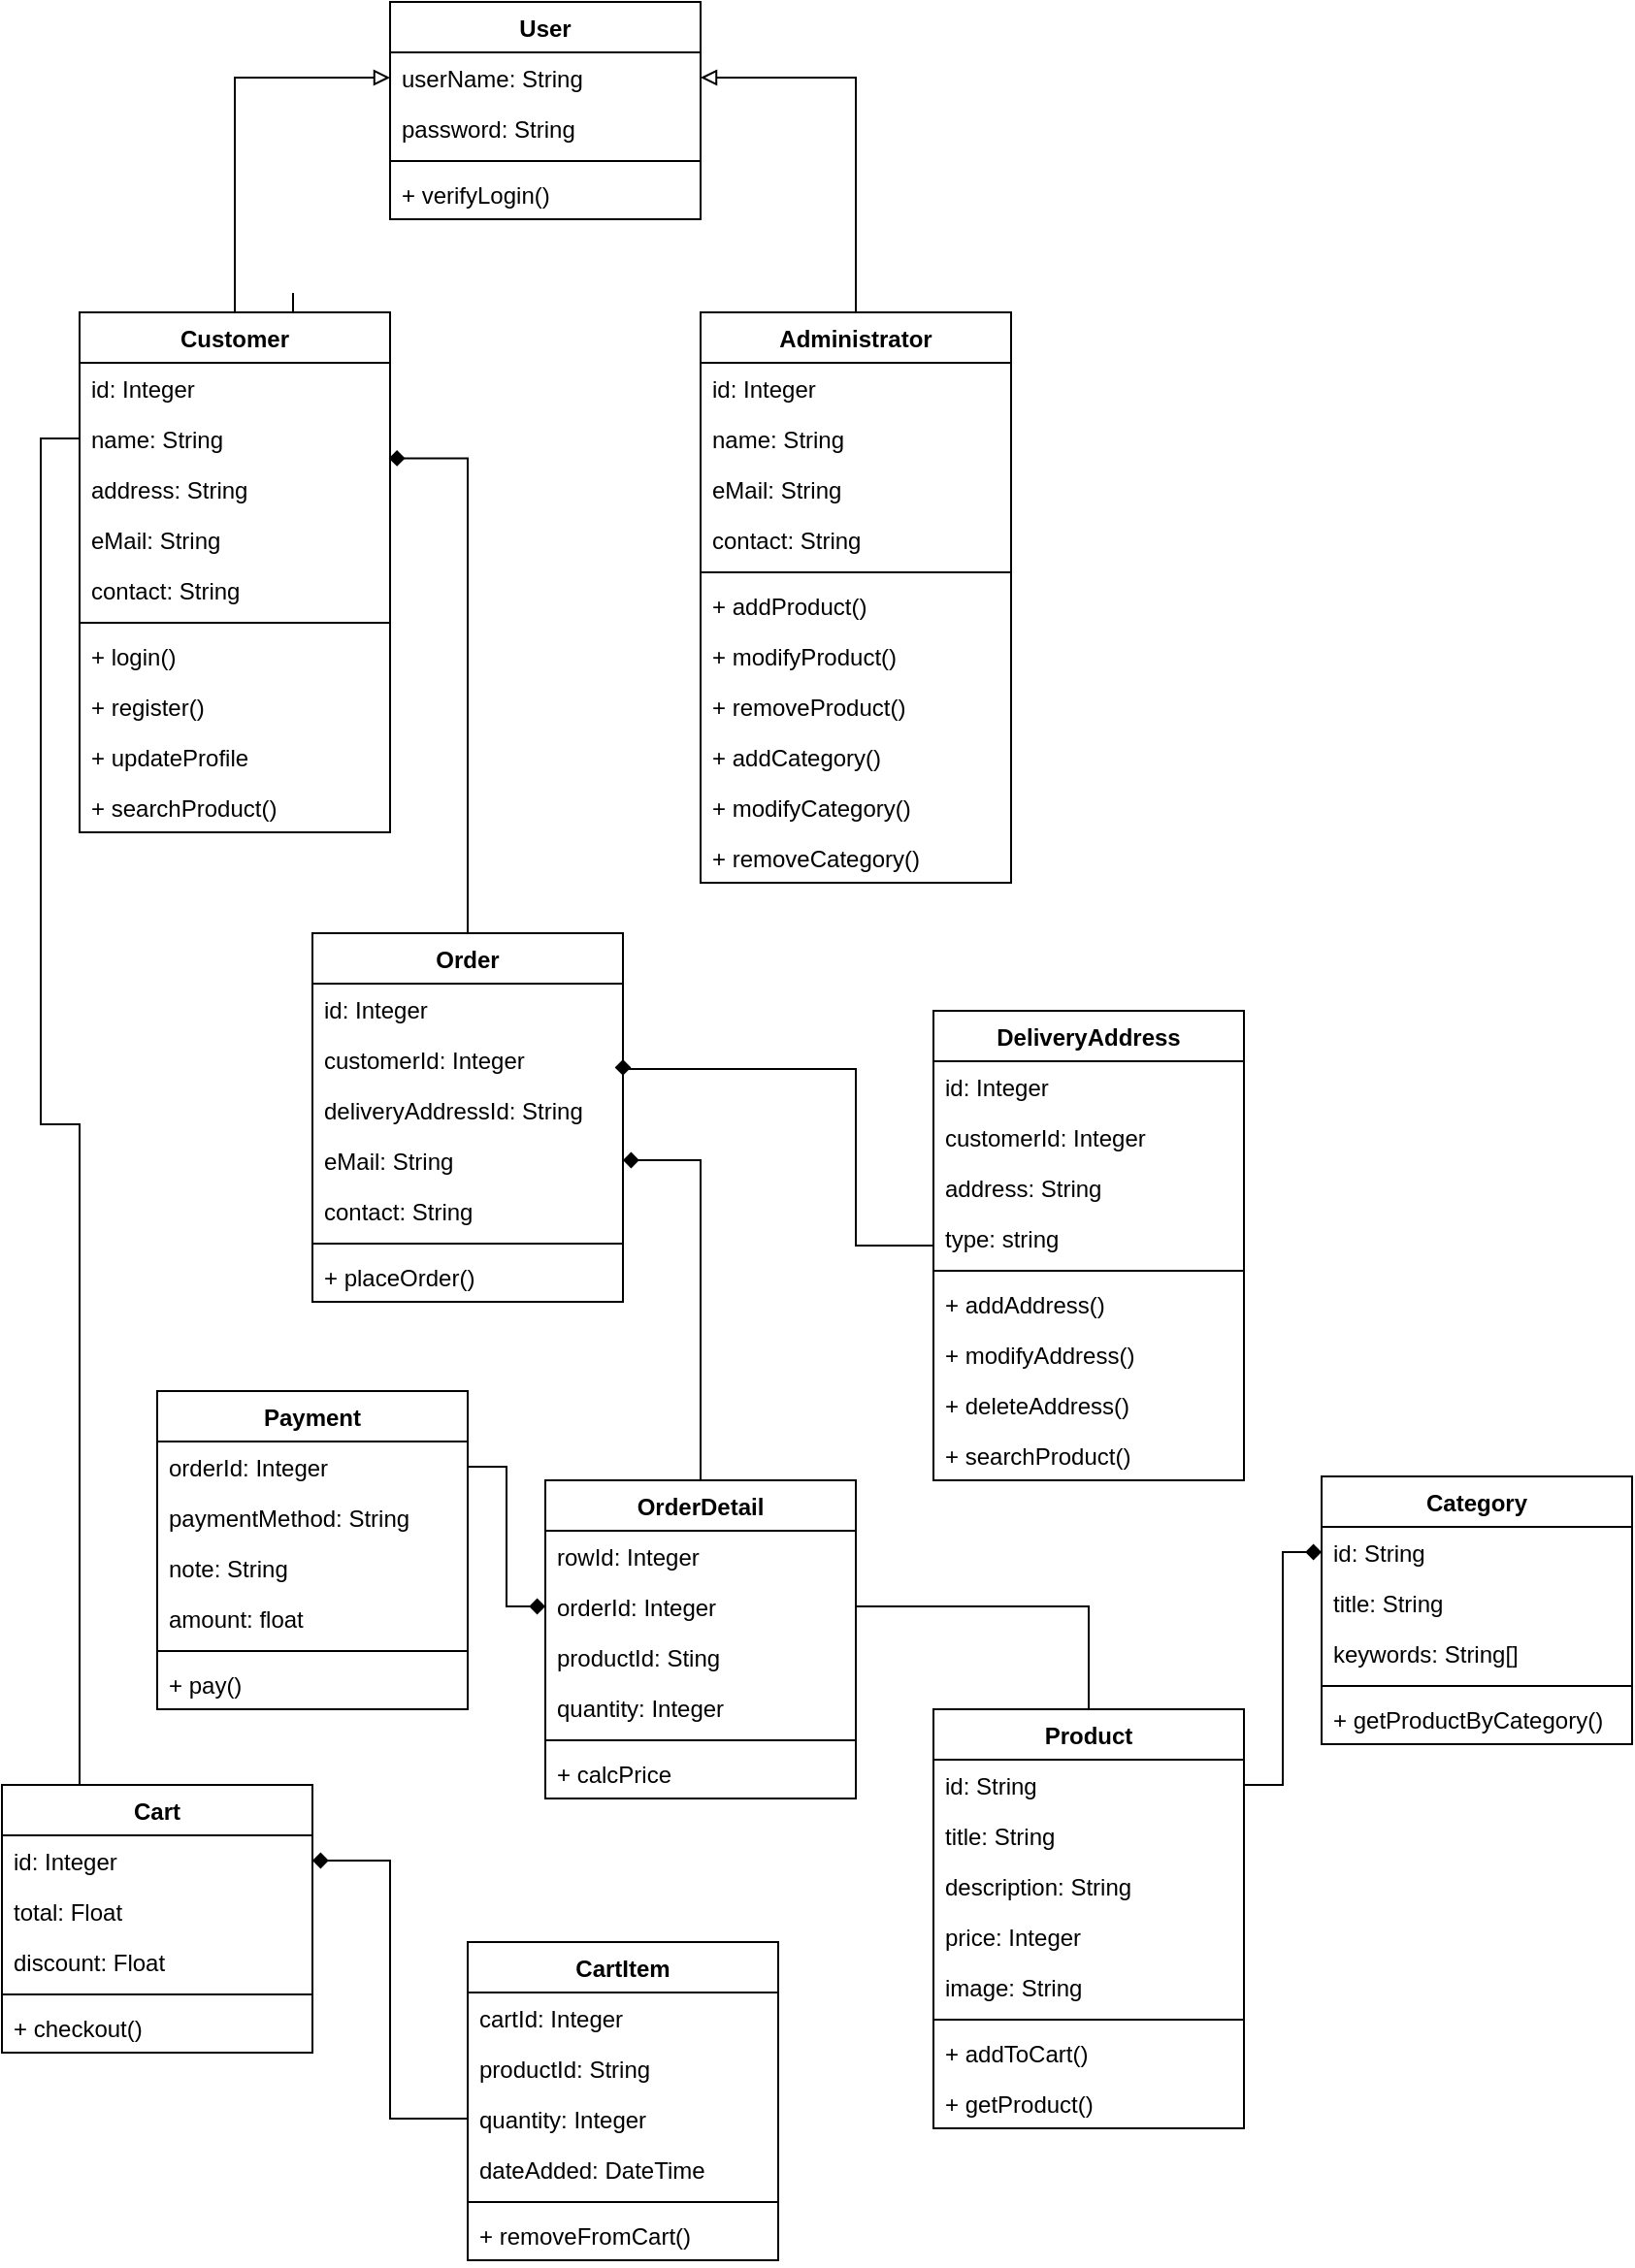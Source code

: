 <mxfile version="13.1.14" type="device"><diagram name="Page-1" id="c4acf3e9-155e-7222-9cf6-157b1a14988f"><mxGraphModel dx="3242" dy="853" grid="1" gridSize="10" guides="1" tooltips="1" connect="1" arrows="1" fold="1" page="1" pageScale="1" pageWidth="850" pageHeight="1100" background="#ffffff" math="0" shadow="0"><root><mxCell id="0"/><mxCell id="1" parent="0"/><mxCell id="T1n9nwvDOvNooArTPlpP-39" style="edgeStyle=orthogonalEdgeStyle;rounded=0;orthogonalLoop=1;jettySize=auto;html=1;entryX=0;entryY=0.5;entryDx=0;entryDy=0;endArrow=block;endFill=0;" edge="1" parent="1" source="T1n9nwvDOvNooArTPlpP-8" target="T1n9nwvDOvNooArTPlpP-3"><mxGeometry relative="1" as="geometry"/></mxCell><mxCell id="T1n9nwvDOvNooArTPlpP-40" style="edgeStyle=orthogonalEdgeStyle;rounded=0;orthogonalLoop=1;jettySize=auto;html=1;exitX=0.5;exitY=0;exitDx=0;exitDy=0;entryX=1;entryY=0.5;entryDx=0;entryDy=0;endArrow=block;endFill=0;strokeWidth=1;" edge="1" parent="1" source="T1n9nwvDOvNooArTPlpP-27" target="T1n9nwvDOvNooArTPlpP-3"><mxGeometry relative="1" as="geometry"/></mxCell><mxCell id="T1n9nwvDOvNooArTPlpP-107" style="edgeStyle=orthogonalEdgeStyle;rounded=0;orthogonalLoop=1;jettySize=auto;html=1;exitX=0.5;exitY=0;exitDx=0;exitDy=0;entryX=0.996;entryY=-0.108;entryDx=0;entryDy=0;entryPerimeter=0;endArrow=diamond;endFill=1;strokeWidth=1;" edge="1" parent="1" source="T1n9nwvDOvNooArTPlpP-45" target="m4Jl85H7s8tDo2UNSigr-45"><mxGeometry relative="1" as="geometry"/></mxCell><mxCell id="T1n9nwvDOvNooArTPlpP-2" value="User" style="swimlane;fontStyle=1;align=center;verticalAlign=top;childLayout=stackLayout;horizontal=1;startSize=26;horizontalStack=0;resizeParent=1;resizeParentMax=0;resizeLast=0;collapsible=1;marginBottom=0;strokeColor=#000000;" vertex="1" parent="1"><mxGeometry x="-1480" y="40" width="160" height="112" as="geometry"/></mxCell><mxCell id="T1n9nwvDOvNooArTPlpP-3" value="userName: String" style="text;strokeColor=none;fillColor=none;align=left;verticalAlign=top;spacingLeft=4;spacingRight=4;overflow=hidden;rotatable=0;points=[[0,0.5],[1,0.5]];portConstraint=eastwest;" vertex="1" parent="T1n9nwvDOvNooArTPlpP-2"><mxGeometry y="26" width="160" height="26" as="geometry"/></mxCell><mxCell id="T1n9nwvDOvNooArTPlpP-6" value="password: String" style="text;strokeColor=none;fillColor=none;align=left;verticalAlign=top;spacingLeft=4;spacingRight=4;overflow=hidden;rotatable=0;points=[[0,0.5],[1,0.5]];portConstraint=eastwest;" vertex="1" parent="T1n9nwvDOvNooArTPlpP-2"><mxGeometry y="52" width="160" height="26" as="geometry"/></mxCell><mxCell id="T1n9nwvDOvNooArTPlpP-4" value="" style="line;strokeWidth=1;fillColor=none;align=left;verticalAlign=middle;spacingTop=-1;spacingLeft=3;spacingRight=3;rotatable=0;labelPosition=right;points=[];portConstraint=eastwest;" vertex="1" parent="T1n9nwvDOvNooArTPlpP-2"><mxGeometry y="78" width="160" height="8" as="geometry"/></mxCell><mxCell id="T1n9nwvDOvNooArTPlpP-5" value="+ verifyLogin()" style="text;strokeColor=none;fillColor=none;align=left;verticalAlign=top;spacingLeft=4;spacingRight=4;overflow=hidden;rotatable=0;points=[[0,0.5],[1,0.5]];portConstraint=eastwest;" vertex="1" parent="T1n9nwvDOvNooArTPlpP-2"><mxGeometry y="86" width="160" height="26" as="geometry"/></mxCell><mxCell id="T1n9nwvDOvNooArTPlpP-142" style="edgeStyle=orthogonalEdgeStyle;rounded=0;orthogonalLoop=1;jettySize=auto;html=1;exitX=0.75;exitY=0;exitDx=0;exitDy=0;endArrow=none;endFill=0;strokeWidth=1;" edge="1" parent="1" source="T1n9nwvDOvNooArTPlpP-8"><mxGeometry relative="1" as="geometry"><mxPoint x="-1530.0" y="190" as="targetPoint"/></mxGeometry></mxCell><mxCell id="T1n9nwvDOvNooArTPlpP-8" value="Customer" style="swimlane;fontStyle=1;align=center;verticalAlign=top;childLayout=stackLayout;horizontal=1;startSize=26;horizontalStack=0;resizeParent=1;resizeParentMax=0;resizeLast=0;collapsible=1;marginBottom=0;strokeColor=#000000;" vertex="1" parent="1"><mxGeometry x="-1640" y="200" width="160" height="268" as="geometry"/></mxCell><mxCell id="m4Jl85H7s8tDo2UNSigr-43" value="id: Integer" style="text;strokeColor=none;fillColor=none;align=left;verticalAlign=top;spacingLeft=4;spacingRight=4;overflow=hidden;rotatable=0;points=[[0,0.5],[1,0.5]];portConstraint=eastwest;" parent="T1n9nwvDOvNooArTPlpP-8" vertex="1"><mxGeometry y="26" width="160" height="26" as="geometry"/></mxCell><mxCell id="m4Jl85H7s8tDo2UNSigr-44" value="name: String" style="text;strokeColor=none;fillColor=none;align=left;verticalAlign=top;spacingLeft=4;spacingRight=4;overflow=hidden;rotatable=0;points=[[0,0.5],[1,0.5]];portConstraint=eastwest;" parent="T1n9nwvDOvNooArTPlpP-8" vertex="1"><mxGeometry y="52" width="160" height="26" as="geometry"/></mxCell><mxCell id="m4Jl85H7s8tDo2UNSigr-45" value="address: String" style="text;strokeColor=none;fillColor=none;align=left;verticalAlign=top;spacingLeft=4;spacingRight=4;overflow=hidden;rotatable=0;points=[[0,0.5],[1,0.5]];portConstraint=eastwest;" parent="T1n9nwvDOvNooArTPlpP-8" vertex="1"><mxGeometry y="78" width="160" height="26" as="geometry"/></mxCell><mxCell id="m4Jl85H7s8tDo2UNSigr-46" value="eMail: String" style="text;strokeColor=none;fillColor=none;align=left;verticalAlign=top;spacingLeft=4;spacingRight=4;overflow=hidden;rotatable=0;points=[[0,0.5],[1,0.5]];portConstraint=eastwest;" parent="T1n9nwvDOvNooArTPlpP-8" vertex="1"><mxGeometry y="104" width="160" height="26" as="geometry"/></mxCell><mxCell id="m4Jl85H7s8tDo2UNSigr-47" value="contact: String" style="text;strokeColor=none;fillColor=none;align=left;verticalAlign=top;spacingLeft=4;spacingRight=4;overflow=hidden;rotatable=0;points=[[0,0.5],[1,0.5]];portConstraint=eastwest;" parent="T1n9nwvDOvNooArTPlpP-8" vertex="1"><mxGeometry y="130" width="160" height="26" as="geometry"/></mxCell><mxCell id="T1n9nwvDOvNooArTPlpP-11" value="" style="line;strokeWidth=1;fillColor=none;align=left;verticalAlign=middle;spacingTop=-1;spacingLeft=3;spacingRight=3;rotatable=0;labelPosition=right;points=[];portConstraint=eastwest;" vertex="1" parent="T1n9nwvDOvNooArTPlpP-8"><mxGeometry y="156" width="160" height="8" as="geometry"/></mxCell><mxCell id="T1n9nwvDOvNooArTPlpP-35" value="+ login()" style="text;strokeColor=none;fillColor=none;align=left;verticalAlign=top;spacingLeft=4;spacingRight=4;overflow=hidden;rotatable=0;points=[[0,0.5],[1,0.5]];portConstraint=eastwest;" vertex="1" parent="T1n9nwvDOvNooArTPlpP-8"><mxGeometry y="164" width="160" height="26" as="geometry"/></mxCell><mxCell id="T1n9nwvDOvNooArTPlpP-38" value="+ register()" style="text;strokeColor=none;fillColor=none;align=left;verticalAlign=top;spacingLeft=4;spacingRight=4;overflow=hidden;rotatable=0;points=[[0,0.5],[1,0.5]];portConstraint=eastwest;" vertex="1" parent="T1n9nwvDOvNooArTPlpP-8"><mxGeometry y="190" width="160" height="26" as="geometry"/></mxCell><mxCell id="T1n9nwvDOvNooArTPlpP-37" value="+ updateProfile" style="text;strokeColor=none;fillColor=none;align=left;verticalAlign=top;spacingLeft=4;spacingRight=4;overflow=hidden;rotatable=0;points=[[0,0.5],[1,0.5]];portConstraint=eastwest;" vertex="1" parent="T1n9nwvDOvNooArTPlpP-8"><mxGeometry y="216" width="160" height="26" as="geometry"/></mxCell><mxCell id="T1n9nwvDOvNooArTPlpP-36" value="+ searchProduct()" style="text;strokeColor=none;fillColor=none;align=left;verticalAlign=top;spacingLeft=4;spacingRight=4;overflow=hidden;rotatable=0;points=[[0,0.5],[1,0.5]];portConstraint=eastwest;" vertex="1" parent="T1n9nwvDOvNooArTPlpP-8"><mxGeometry y="242" width="160" height="26" as="geometry"/></mxCell><mxCell id="T1n9nwvDOvNooArTPlpP-27" value="Administrator" style="swimlane;fontStyle=1;align=center;verticalAlign=top;childLayout=stackLayout;horizontal=1;startSize=26;horizontalStack=0;resizeParent=1;resizeParentMax=0;resizeLast=0;collapsible=1;marginBottom=0;strokeColor=#000000;" vertex="1" parent="1"><mxGeometry x="-1320" y="200" width="160" height="294" as="geometry"/></mxCell><mxCell id="T1n9nwvDOvNooArTPlpP-28" value="id: Integer" style="text;strokeColor=none;fillColor=none;align=left;verticalAlign=top;spacingLeft=4;spacingRight=4;overflow=hidden;rotatable=0;points=[[0,0.5],[1,0.5]];portConstraint=eastwest;" vertex="1" parent="T1n9nwvDOvNooArTPlpP-27"><mxGeometry y="26" width="160" height="26" as="geometry"/></mxCell><mxCell id="T1n9nwvDOvNooArTPlpP-29" value="name: String" style="text;strokeColor=none;fillColor=none;align=left;verticalAlign=top;spacingLeft=4;spacingRight=4;overflow=hidden;rotatable=0;points=[[0,0.5],[1,0.5]];portConstraint=eastwest;" vertex="1" parent="T1n9nwvDOvNooArTPlpP-27"><mxGeometry y="52" width="160" height="26" as="geometry"/></mxCell><mxCell id="T1n9nwvDOvNooArTPlpP-31" value="eMail: String" style="text;strokeColor=none;fillColor=none;align=left;verticalAlign=top;spacingLeft=4;spacingRight=4;overflow=hidden;rotatable=0;points=[[0,0.5],[1,0.5]];portConstraint=eastwest;" vertex="1" parent="T1n9nwvDOvNooArTPlpP-27"><mxGeometry y="78" width="160" height="26" as="geometry"/></mxCell><mxCell id="T1n9nwvDOvNooArTPlpP-32" value="contact: String" style="text;strokeColor=none;fillColor=none;align=left;verticalAlign=top;spacingLeft=4;spacingRight=4;overflow=hidden;rotatable=0;points=[[0,0.5],[1,0.5]];portConstraint=eastwest;" vertex="1" parent="T1n9nwvDOvNooArTPlpP-27"><mxGeometry y="104" width="160" height="26" as="geometry"/></mxCell><mxCell id="T1n9nwvDOvNooArTPlpP-33" value="" style="line;strokeWidth=1;fillColor=none;align=left;verticalAlign=middle;spacingTop=-1;spacingLeft=3;spacingRight=3;rotatable=0;labelPosition=right;points=[];portConstraint=eastwest;" vertex="1" parent="T1n9nwvDOvNooArTPlpP-27"><mxGeometry y="130" width="160" height="8" as="geometry"/></mxCell><mxCell id="T1n9nwvDOvNooArTPlpP-41" value="+ addProduct()" style="text;strokeColor=none;fillColor=none;align=left;verticalAlign=top;spacingLeft=4;spacingRight=4;overflow=hidden;rotatable=0;points=[[0,0.5],[1,0.5]];portConstraint=eastwest;" vertex="1" parent="T1n9nwvDOvNooArTPlpP-27"><mxGeometry y="138" width="160" height="26" as="geometry"/></mxCell><mxCell id="T1n9nwvDOvNooArTPlpP-44" value="+ modifyProduct()" style="text;strokeColor=none;fillColor=none;align=left;verticalAlign=top;spacingLeft=4;spacingRight=4;overflow=hidden;rotatable=0;points=[[0,0.5],[1,0.5]];portConstraint=eastwest;" vertex="1" parent="T1n9nwvDOvNooArTPlpP-27"><mxGeometry y="164" width="160" height="26" as="geometry"/></mxCell><mxCell id="T1n9nwvDOvNooArTPlpP-34" value="+ removeProduct()" style="text;strokeColor=none;fillColor=none;align=left;verticalAlign=top;spacingLeft=4;spacingRight=4;overflow=hidden;rotatable=0;points=[[0,0.5],[1,0.5]];portConstraint=eastwest;" vertex="1" parent="T1n9nwvDOvNooArTPlpP-27"><mxGeometry y="190" width="160" height="26" as="geometry"/></mxCell><mxCell id="T1n9nwvDOvNooArTPlpP-42" value="+ addCategory()" style="text;strokeColor=none;fillColor=none;align=left;verticalAlign=top;spacingLeft=4;spacingRight=4;overflow=hidden;rotatable=0;points=[[0,0.5],[1,0.5]];portConstraint=eastwest;" vertex="1" parent="T1n9nwvDOvNooArTPlpP-27"><mxGeometry y="216" width="160" height="26" as="geometry"/></mxCell><mxCell id="T1n9nwvDOvNooArTPlpP-75" value="+ modifyCategory()" style="text;strokeColor=none;fillColor=none;align=left;verticalAlign=top;spacingLeft=4;spacingRight=4;overflow=hidden;rotatable=0;points=[[0,0.5],[1,0.5]];portConstraint=eastwest;" vertex="1" parent="T1n9nwvDOvNooArTPlpP-27"><mxGeometry y="242" width="160" height="26" as="geometry"/></mxCell><mxCell id="T1n9nwvDOvNooArTPlpP-43" value="+ removeCategory()" style="text;strokeColor=none;fillColor=none;align=left;verticalAlign=top;spacingLeft=4;spacingRight=4;overflow=hidden;rotatable=0;points=[[0,0.5],[1,0.5]];portConstraint=eastwest;" vertex="1" parent="T1n9nwvDOvNooArTPlpP-27"><mxGeometry y="268" width="160" height="26" as="geometry"/></mxCell><mxCell id="T1n9nwvDOvNooArTPlpP-110" style="edgeStyle=orthogonalEdgeStyle;rounded=0;orthogonalLoop=1;jettySize=auto;html=1;exitX=0.5;exitY=0;exitDx=0;exitDy=0;entryX=1;entryY=0.5;entryDx=0;entryDy=0;endArrow=diamond;endFill=1;strokeWidth=1;" edge="1" parent="1" source="T1n9nwvDOvNooArTPlpP-76" target="T1n9nwvDOvNooArTPlpP-49"><mxGeometry relative="1" as="geometry"/></mxCell><mxCell id="T1n9nwvDOvNooArTPlpP-111" style="edgeStyle=orthogonalEdgeStyle;rounded=0;orthogonalLoop=1;jettySize=auto;html=1;entryX=1;entryY=0.5;entryDx=0;entryDy=0;endArrow=diamond;endFill=1;strokeWidth=1;" edge="1" parent="1" source="T1n9nwvDOvNooArTPlpP-63" target="T1n9nwvDOvNooArTPlpP-47"><mxGeometry relative="1" as="geometry"><Array as="points"><mxPoint x="-1240" y="681"/><mxPoint x="-1240" y="590"/><mxPoint x="-1360" y="590"/></Array></mxGeometry></mxCell><mxCell id="T1n9nwvDOvNooArTPlpP-63" value="DeliveryAddress" style="swimlane;fontStyle=1;align=center;verticalAlign=top;childLayout=stackLayout;horizontal=1;startSize=26;horizontalStack=0;resizeParent=1;resizeParentMax=0;resizeLast=0;collapsible=1;marginBottom=0;strokeColor=#000000;" vertex="1" parent="1"><mxGeometry x="-1200" y="560" width="160" height="242" as="geometry"/></mxCell><mxCell id="T1n9nwvDOvNooArTPlpP-64" value="id: Integer" style="text;strokeColor=none;fillColor=none;align=left;verticalAlign=top;spacingLeft=4;spacingRight=4;overflow=hidden;rotatable=0;points=[[0,0.5],[1,0.5]];portConstraint=eastwest;" vertex="1" parent="T1n9nwvDOvNooArTPlpP-63"><mxGeometry y="26" width="160" height="26" as="geometry"/></mxCell><mxCell id="T1n9nwvDOvNooArTPlpP-65" value="customerId: Integer" style="text;strokeColor=none;fillColor=none;align=left;verticalAlign=top;spacingLeft=4;spacingRight=4;overflow=hidden;rotatable=0;points=[[0,0.5],[1,0.5]];portConstraint=eastwest;" vertex="1" parent="T1n9nwvDOvNooArTPlpP-63"><mxGeometry y="52" width="160" height="26" as="geometry"/></mxCell><mxCell id="T1n9nwvDOvNooArTPlpP-66" value="address: String" style="text;strokeColor=none;fillColor=none;align=left;verticalAlign=top;spacingLeft=4;spacingRight=4;overflow=hidden;rotatable=0;points=[[0,0.5],[1,0.5]];portConstraint=eastwest;" vertex="1" parent="T1n9nwvDOvNooArTPlpP-63"><mxGeometry y="78" width="160" height="26" as="geometry"/></mxCell><mxCell id="T1n9nwvDOvNooArTPlpP-67" value="type: string" style="text;strokeColor=none;fillColor=none;align=left;verticalAlign=top;spacingLeft=4;spacingRight=4;overflow=hidden;rotatable=0;points=[[0,0.5],[1,0.5]];portConstraint=eastwest;" vertex="1" parent="T1n9nwvDOvNooArTPlpP-63"><mxGeometry y="104" width="160" height="26" as="geometry"/></mxCell><mxCell id="T1n9nwvDOvNooArTPlpP-69" value="" style="line;strokeWidth=1;fillColor=none;align=left;verticalAlign=middle;spacingTop=-1;spacingLeft=3;spacingRight=3;rotatable=0;labelPosition=right;points=[];portConstraint=eastwest;" vertex="1" parent="T1n9nwvDOvNooArTPlpP-63"><mxGeometry y="130" width="160" height="8" as="geometry"/></mxCell><mxCell id="T1n9nwvDOvNooArTPlpP-70" value="+ addAddress()" style="text;strokeColor=none;fillColor=none;align=left;verticalAlign=top;spacingLeft=4;spacingRight=4;overflow=hidden;rotatable=0;points=[[0,0.5],[1,0.5]];portConstraint=eastwest;" vertex="1" parent="T1n9nwvDOvNooArTPlpP-63"><mxGeometry y="138" width="160" height="26" as="geometry"/></mxCell><mxCell id="T1n9nwvDOvNooArTPlpP-71" value="+ modifyAddress()" style="text;strokeColor=none;fillColor=none;align=left;verticalAlign=top;spacingLeft=4;spacingRight=4;overflow=hidden;rotatable=0;points=[[0,0.5],[1,0.5]];portConstraint=eastwest;" vertex="1" parent="T1n9nwvDOvNooArTPlpP-63"><mxGeometry y="164" width="160" height="26" as="geometry"/></mxCell><mxCell id="T1n9nwvDOvNooArTPlpP-72" value="+ deleteAddress()" style="text;strokeColor=none;fillColor=none;align=left;verticalAlign=top;spacingLeft=4;spacingRight=4;overflow=hidden;rotatable=0;points=[[0,0.5],[1,0.5]];portConstraint=eastwest;" vertex="1" parent="T1n9nwvDOvNooArTPlpP-63"><mxGeometry y="190" width="160" height="26" as="geometry"/></mxCell><mxCell id="T1n9nwvDOvNooArTPlpP-73" value="+ searchProduct()" style="text;strokeColor=none;fillColor=none;align=left;verticalAlign=top;spacingLeft=4;spacingRight=4;overflow=hidden;rotatable=0;points=[[0,0.5],[1,0.5]];portConstraint=eastwest;" vertex="1" parent="T1n9nwvDOvNooArTPlpP-63"><mxGeometry y="216" width="160" height="26" as="geometry"/></mxCell><mxCell id="T1n9nwvDOvNooArTPlpP-112" style="edgeStyle=orthogonalEdgeStyle;rounded=0;orthogonalLoop=1;jettySize=auto;html=1;entryX=1;entryY=0.5;entryDx=0;entryDy=0;endArrow=none;endFill=0;strokeWidth=1;" edge="1" parent="1" source="T1n9nwvDOvNooArTPlpP-87" target="T1n9nwvDOvNooArTPlpP-78"><mxGeometry relative="1" as="geometry"/></mxCell><mxCell id="T1n9nwvDOvNooArTPlpP-76" value="OrderDetail" style="swimlane;fontStyle=1;align=center;verticalAlign=top;childLayout=stackLayout;horizontal=1;startSize=26;horizontalStack=0;resizeParent=1;resizeParentMax=0;resizeLast=0;collapsible=1;marginBottom=0;strokeColor=#000000;" vertex="1" parent="1"><mxGeometry x="-1400" y="802" width="160" height="164" as="geometry"/></mxCell><mxCell id="T1n9nwvDOvNooArTPlpP-77" value="rowId: Integer" style="text;strokeColor=none;fillColor=none;align=left;verticalAlign=top;spacingLeft=4;spacingRight=4;overflow=hidden;rotatable=0;points=[[0,0.5],[1,0.5]];portConstraint=eastwest;" vertex="1" parent="T1n9nwvDOvNooArTPlpP-76"><mxGeometry y="26" width="160" height="26" as="geometry"/></mxCell><mxCell id="T1n9nwvDOvNooArTPlpP-78" value="orderId: Integer" style="text;strokeColor=none;fillColor=none;align=left;verticalAlign=top;spacingLeft=4;spacingRight=4;overflow=hidden;rotatable=0;points=[[0,0.5],[1,0.5]];portConstraint=eastwest;" vertex="1" parent="T1n9nwvDOvNooArTPlpP-76"><mxGeometry y="52" width="160" height="26" as="geometry"/></mxCell><mxCell id="T1n9nwvDOvNooArTPlpP-79" value="productId: Sting" style="text;strokeColor=none;fillColor=none;align=left;verticalAlign=top;spacingLeft=4;spacingRight=4;overflow=hidden;rotatable=0;points=[[0,0.5],[1,0.5]];portConstraint=eastwest;" vertex="1" parent="T1n9nwvDOvNooArTPlpP-76"><mxGeometry y="78" width="160" height="26" as="geometry"/></mxCell><mxCell id="T1n9nwvDOvNooArTPlpP-80" value="quantity: Integer" style="text;strokeColor=none;fillColor=none;align=left;verticalAlign=top;spacingLeft=4;spacingRight=4;overflow=hidden;rotatable=0;points=[[0,0.5],[1,0.5]];portConstraint=eastwest;" vertex="1" parent="T1n9nwvDOvNooArTPlpP-76"><mxGeometry y="104" width="160" height="26" as="geometry"/></mxCell><mxCell id="T1n9nwvDOvNooArTPlpP-82" value="" style="line;strokeWidth=1;fillColor=none;align=left;verticalAlign=middle;spacingTop=-1;spacingLeft=3;spacingRight=3;rotatable=0;labelPosition=right;points=[];portConstraint=eastwest;" vertex="1" parent="T1n9nwvDOvNooArTPlpP-76"><mxGeometry y="130" width="160" height="8" as="geometry"/></mxCell><mxCell id="T1n9nwvDOvNooArTPlpP-83" value="+ calcPrice" style="text;strokeColor=none;fillColor=none;align=left;verticalAlign=top;spacingLeft=4;spacingRight=4;overflow=hidden;rotatable=0;points=[[0,0.5],[1,0.5]];portConstraint=eastwest;" vertex="1" parent="T1n9nwvDOvNooArTPlpP-76"><mxGeometry y="138" width="160" height="26" as="geometry"/></mxCell><mxCell id="T1n9nwvDOvNooArTPlpP-87" value="Product" style="swimlane;fontStyle=1;align=center;verticalAlign=top;childLayout=stackLayout;horizontal=1;startSize=26;horizontalStack=0;resizeParent=1;resizeParentMax=0;resizeLast=0;collapsible=1;marginBottom=0;strokeColor=#000000;" vertex="1" parent="1"><mxGeometry x="-1200" y="920" width="160" height="216" as="geometry"/></mxCell><mxCell id="T1n9nwvDOvNooArTPlpP-88" value="id: String" style="text;strokeColor=none;fillColor=none;align=left;verticalAlign=top;spacingLeft=4;spacingRight=4;overflow=hidden;rotatable=0;points=[[0,0.5],[1,0.5]];portConstraint=eastwest;" vertex="1" parent="T1n9nwvDOvNooArTPlpP-87"><mxGeometry y="26" width="160" height="26" as="geometry"/></mxCell><mxCell id="T1n9nwvDOvNooArTPlpP-89" value="title: String" style="text;strokeColor=none;fillColor=none;align=left;verticalAlign=top;spacingLeft=4;spacingRight=4;overflow=hidden;rotatable=0;points=[[0,0.5],[1,0.5]];portConstraint=eastwest;" vertex="1" parent="T1n9nwvDOvNooArTPlpP-87"><mxGeometry y="52" width="160" height="26" as="geometry"/></mxCell><mxCell id="T1n9nwvDOvNooArTPlpP-90" value="description: String" style="text;strokeColor=none;fillColor=none;align=left;verticalAlign=top;spacingLeft=4;spacingRight=4;overflow=hidden;rotatable=0;points=[[0,0.5],[1,0.5]];portConstraint=eastwest;" vertex="1" parent="T1n9nwvDOvNooArTPlpP-87"><mxGeometry y="78" width="160" height="26" as="geometry"/></mxCell><mxCell id="T1n9nwvDOvNooArTPlpP-91" value="price: Integer" style="text;strokeColor=none;fillColor=none;align=left;verticalAlign=top;spacingLeft=4;spacingRight=4;overflow=hidden;rotatable=0;points=[[0,0.5],[1,0.5]];portConstraint=eastwest;" vertex="1" parent="T1n9nwvDOvNooArTPlpP-87"><mxGeometry y="104" width="160" height="26" as="geometry"/></mxCell><mxCell id="T1n9nwvDOvNooArTPlpP-94" value="image: String" style="text;strokeColor=none;fillColor=none;align=left;verticalAlign=top;spacingLeft=4;spacingRight=4;overflow=hidden;rotatable=0;points=[[0,0.5],[1,0.5]];portConstraint=eastwest;" vertex="1" parent="T1n9nwvDOvNooArTPlpP-87"><mxGeometry y="130" width="160" height="26" as="geometry"/></mxCell><mxCell id="T1n9nwvDOvNooArTPlpP-92" value="" style="line;strokeWidth=1;fillColor=none;align=left;verticalAlign=middle;spacingTop=-1;spacingLeft=3;spacingRight=3;rotatable=0;labelPosition=right;points=[];portConstraint=eastwest;" vertex="1" parent="T1n9nwvDOvNooArTPlpP-87"><mxGeometry y="156" width="160" height="8" as="geometry"/></mxCell><mxCell id="T1n9nwvDOvNooArTPlpP-132" value="+ addToCart()" style="text;strokeColor=none;fillColor=none;align=left;verticalAlign=top;spacingLeft=4;spacingRight=4;overflow=hidden;rotatable=0;points=[[0,0.5],[1,0.5]];portConstraint=eastwest;" vertex="1" parent="T1n9nwvDOvNooArTPlpP-87"><mxGeometry y="164" width="160" height="26" as="geometry"/></mxCell><mxCell id="T1n9nwvDOvNooArTPlpP-93" value="+ getProduct()" style="text;strokeColor=none;fillColor=none;align=left;verticalAlign=top;spacingLeft=4;spacingRight=4;overflow=hidden;rotatable=0;points=[[0,0.5],[1,0.5]];portConstraint=eastwest;" vertex="1" parent="T1n9nwvDOvNooArTPlpP-87"><mxGeometry y="190" width="160" height="26" as="geometry"/></mxCell><mxCell id="T1n9nwvDOvNooArTPlpP-115" style="edgeStyle=orthogonalEdgeStyle;rounded=0;orthogonalLoop=1;jettySize=auto;html=1;exitX=1;exitY=0.5;exitDx=0;exitDy=0;entryX=0;entryY=0.5;entryDx=0;entryDy=0;endArrow=diamond;endFill=1;strokeWidth=1;" edge="1" parent="1" source="T1n9nwvDOvNooArTPlpP-88" target="T1n9nwvDOvNooArTPlpP-96"><mxGeometry relative="1" as="geometry"/></mxCell><mxCell id="T1n9nwvDOvNooArTPlpP-124" style="edgeStyle=orthogonalEdgeStyle;rounded=0;orthogonalLoop=1;jettySize=auto;html=1;exitX=1;exitY=0.5;exitDx=0;exitDy=0;entryX=0;entryY=0.5;entryDx=0;entryDy=0;endArrow=diamond;endFill=1;strokeWidth=1;" edge="1" parent="1" source="m4Jl85H7s8tDo2UNSigr-83" target="T1n9nwvDOvNooArTPlpP-78"><mxGeometry relative="1" as="geometry"/></mxCell><mxCell id="T1n9nwvDOvNooArTPlpP-141" style="edgeStyle=orthogonalEdgeStyle;rounded=0;orthogonalLoop=1;jettySize=auto;html=1;exitX=0.25;exitY=0;exitDx=0;exitDy=0;entryX=0;entryY=0.5;entryDx=0;entryDy=0;endArrow=none;endFill=0;strokeWidth=1;" edge="1" parent="1" source="T1n9nwvDOvNooArTPlpP-125" target="m4Jl85H7s8tDo2UNSigr-44"><mxGeometry relative="1" as="geometry"/></mxCell><mxCell id="T1n9nwvDOvNooArTPlpP-140" style="edgeStyle=orthogonalEdgeStyle;rounded=0;orthogonalLoop=1;jettySize=auto;html=1;exitX=0;exitY=0.5;exitDx=0;exitDy=0;endArrow=diamond;endFill=1;strokeWidth=1;" edge="1" parent="1" source="T1n9nwvDOvNooArTPlpP-136" target="T1n9nwvDOvNooArTPlpP-126"><mxGeometry relative="1" as="geometry"/></mxCell><mxCell id="T1n9nwvDOvNooArTPlpP-95" value="Category" style="swimlane;fontStyle=1;align=center;verticalAlign=top;childLayout=stackLayout;horizontal=1;startSize=26;horizontalStack=0;resizeParent=1;resizeParentMax=0;resizeLast=0;collapsible=1;marginBottom=0;strokeColor=#000000;" vertex="1" parent="1"><mxGeometry x="-1000" y="800" width="160" height="138" as="geometry"/></mxCell><mxCell id="T1n9nwvDOvNooArTPlpP-96" value="id: String" style="text;strokeColor=none;fillColor=none;align=left;verticalAlign=top;spacingLeft=4;spacingRight=4;overflow=hidden;rotatable=0;points=[[0,0.5],[1,0.5]];portConstraint=eastwest;" vertex="1" parent="T1n9nwvDOvNooArTPlpP-95"><mxGeometry y="26" width="160" height="26" as="geometry"/></mxCell><mxCell id="T1n9nwvDOvNooArTPlpP-97" value="title: String" style="text;strokeColor=none;fillColor=none;align=left;verticalAlign=top;spacingLeft=4;spacingRight=4;overflow=hidden;rotatable=0;points=[[0,0.5],[1,0.5]];portConstraint=eastwest;" vertex="1" parent="T1n9nwvDOvNooArTPlpP-95"><mxGeometry y="52" width="160" height="26" as="geometry"/></mxCell><mxCell id="T1n9nwvDOvNooArTPlpP-98" value="keywords: String[]" style="text;strokeColor=none;fillColor=none;align=left;verticalAlign=top;spacingLeft=4;spacingRight=4;overflow=hidden;rotatable=0;points=[[0,0.5],[1,0.5]];portConstraint=eastwest;" vertex="1" parent="T1n9nwvDOvNooArTPlpP-95"><mxGeometry y="78" width="160" height="26" as="geometry"/></mxCell><mxCell id="T1n9nwvDOvNooArTPlpP-101" value="" style="line;strokeWidth=1;fillColor=none;align=left;verticalAlign=middle;spacingTop=-1;spacingLeft=3;spacingRight=3;rotatable=0;labelPosition=right;points=[];portConstraint=eastwest;" vertex="1" parent="T1n9nwvDOvNooArTPlpP-95"><mxGeometry y="104" width="160" height="8" as="geometry"/></mxCell><mxCell id="T1n9nwvDOvNooArTPlpP-102" value="+ getProductByCategory()" style="text;strokeColor=none;fillColor=none;align=left;verticalAlign=top;spacingLeft=4;spacingRight=4;overflow=hidden;rotatable=0;points=[[0,0.5],[1,0.5]];portConstraint=eastwest;" vertex="1" parent="T1n9nwvDOvNooArTPlpP-95"><mxGeometry y="112" width="160" height="26" as="geometry"/></mxCell><mxCell id="T1n9nwvDOvNooArTPlpP-45" value="Order" style="swimlane;fontStyle=1;align=center;verticalAlign=top;childLayout=stackLayout;horizontal=1;startSize=26;horizontalStack=0;resizeParent=1;resizeParentMax=0;resizeLast=0;collapsible=1;marginBottom=0;strokeColor=#000000;" vertex="1" parent="1"><mxGeometry x="-1520" y="520" width="160" height="190" as="geometry"/></mxCell><mxCell id="T1n9nwvDOvNooArTPlpP-46" value="id: Integer" style="text;strokeColor=none;fillColor=none;align=left;verticalAlign=top;spacingLeft=4;spacingRight=4;overflow=hidden;rotatable=0;points=[[0,0.5],[1,0.5]];portConstraint=eastwest;" vertex="1" parent="T1n9nwvDOvNooArTPlpP-45"><mxGeometry y="26" width="160" height="26" as="geometry"/></mxCell><mxCell id="T1n9nwvDOvNooArTPlpP-47" value="customerId: Integer" style="text;strokeColor=none;fillColor=none;align=left;verticalAlign=top;spacingLeft=4;spacingRight=4;overflow=hidden;rotatable=0;points=[[0,0.5],[1,0.5]];portConstraint=eastwest;" vertex="1" parent="T1n9nwvDOvNooArTPlpP-45"><mxGeometry y="52" width="160" height="26" as="geometry"/></mxCell><mxCell id="T1n9nwvDOvNooArTPlpP-48" value="deliveryAddressId: String" style="text;strokeColor=none;fillColor=none;align=left;verticalAlign=top;spacingLeft=4;spacingRight=4;overflow=hidden;rotatable=0;points=[[0,0.5],[1,0.5]];portConstraint=eastwest;" vertex="1" parent="T1n9nwvDOvNooArTPlpP-45"><mxGeometry y="78" width="160" height="26" as="geometry"/></mxCell><mxCell id="T1n9nwvDOvNooArTPlpP-49" value="eMail: String" style="text;strokeColor=none;fillColor=none;align=left;verticalAlign=top;spacingLeft=4;spacingRight=4;overflow=hidden;rotatable=0;points=[[0,0.5],[1,0.5]];portConstraint=eastwest;" vertex="1" parent="T1n9nwvDOvNooArTPlpP-45"><mxGeometry y="104" width="160" height="26" as="geometry"/></mxCell><mxCell id="T1n9nwvDOvNooArTPlpP-50" value="contact: String" style="text;strokeColor=none;fillColor=none;align=left;verticalAlign=top;spacingLeft=4;spacingRight=4;overflow=hidden;rotatable=0;points=[[0,0.5],[1,0.5]];portConstraint=eastwest;" vertex="1" parent="T1n9nwvDOvNooArTPlpP-45"><mxGeometry y="130" width="160" height="26" as="geometry"/></mxCell><mxCell id="T1n9nwvDOvNooArTPlpP-51" value="" style="line;strokeWidth=1;fillColor=none;align=left;verticalAlign=middle;spacingTop=-1;spacingLeft=3;spacingRight=3;rotatable=0;labelPosition=right;points=[];portConstraint=eastwest;" vertex="1" parent="T1n9nwvDOvNooArTPlpP-45"><mxGeometry y="156" width="160" height="8" as="geometry"/></mxCell><mxCell id="T1n9nwvDOvNooArTPlpP-52" value="+ placeOrder()" style="text;strokeColor=none;fillColor=none;align=left;verticalAlign=top;spacingLeft=4;spacingRight=4;overflow=hidden;rotatable=0;points=[[0,0.5],[1,0.5]];portConstraint=eastwest;" vertex="1" parent="T1n9nwvDOvNooArTPlpP-45"><mxGeometry y="164" width="160" height="26" as="geometry"/></mxCell><mxCell id="T1n9nwvDOvNooArTPlpP-116" value="Payment" style="swimlane;fontStyle=1;align=center;verticalAlign=top;childLayout=stackLayout;horizontal=1;startSize=26;horizontalStack=0;resizeParent=1;resizeParentMax=0;resizeLast=0;collapsible=1;marginBottom=0;strokeColor=#000000;" vertex="1" parent="1"><mxGeometry x="-1600" y="756" width="160" height="164" as="geometry"/></mxCell><mxCell id="m4Jl85H7s8tDo2UNSigr-83" value="orderId: Integer" style="text;strokeColor=none;fillColor=none;align=left;verticalAlign=top;spacingLeft=4;spacingRight=4;overflow=hidden;rotatable=0;points=[[0,0.5],[1,0.5]];portConstraint=eastwest;" parent="T1n9nwvDOvNooArTPlpP-116" vertex="1"><mxGeometry y="26" width="160" height="26" as="geometry"/></mxCell><mxCell id="m4Jl85H7s8tDo2UNSigr-84" value="paymentMethod: String" style="text;strokeColor=none;fillColor=none;align=left;verticalAlign=top;spacingLeft=4;spacingRight=4;overflow=hidden;rotatable=0;points=[[0,0.5],[1,0.5]];portConstraint=eastwest;" parent="T1n9nwvDOvNooArTPlpP-116" vertex="1"><mxGeometry y="52" width="160" height="26" as="geometry"/></mxCell><mxCell id="m4Jl85H7s8tDo2UNSigr-87" value="note: String" style="text;strokeColor=none;fillColor=none;align=left;verticalAlign=top;spacingLeft=4;spacingRight=4;overflow=hidden;rotatable=0;points=[[0,0.5],[1,0.5]];portConstraint=eastwest;" parent="T1n9nwvDOvNooArTPlpP-116" vertex="1"><mxGeometry y="78" width="160" height="26" as="geometry"/></mxCell><mxCell id="m4Jl85H7s8tDo2UNSigr-85" value="amount: float" style="text;strokeColor=none;fillColor=none;align=left;verticalAlign=top;spacingLeft=4;spacingRight=4;overflow=hidden;rotatable=0;points=[[0,0.5],[1,0.5]];portConstraint=eastwest;" parent="T1n9nwvDOvNooArTPlpP-116" vertex="1"><mxGeometry y="104" width="160" height="26" as="geometry"/></mxCell><mxCell id="T1n9nwvDOvNooArTPlpP-122" value="" style="line;strokeWidth=1;fillColor=none;align=left;verticalAlign=middle;spacingTop=-1;spacingLeft=3;spacingRight=3;rotatable=0;labelPosition=right;points=[];portConstraint=eastwest;" vertex="1" parent="T1n9nwvDOvNooArTPlpP-116"><mxGeometry y="130" width="160" height="8" as="geometry"/></mxCell><mxCell id="T1n9nwvDOvNooArTPlpP-123" value="+ pay()" style="text;strokeColor=none;fillColor=none;align=left;verticalAlign=top;spacingLeft=4;spacingRight=4;overflow=hidden;rotatable=0;points=[[0,0.5],[1,0.5]];portConstraint=eastwest;" vertex="1" parent="T1n9nwvDOvNooArTPlpP-116"><mxGeometry y="138" width="160" height="26" as="geometry"/></mxCell><mxCell id="T1n9nwvDOvNooArTPlpP-125" value="Cart" style="swimlane;fontStyle=1;align=center;verticalAlign=top;childLayout=stackLayout;horizontal=1;startSize=26;horizontalStack=0;resizeParent=1;resizeParentMax=0;resizeLast=0;collapsible=1;marginBottom=0;strokeColor=#000000;" vertex="1" parent="1"><mxGeometry x="-1680" y="959" width="160" height="138" as="geometry"/></mxCell><mxCell id="T1n9nwvDOvNooArTPlpP-126" value="id: Integer" style="text;strokeColor=none;fillColor=none;align=left;verticalAlign=top;spacingLeft=4;spacingRight=4;overflow=hidden;rotatable=0;points=[[0,0.5],[1,0.5]];portConstraint=eastwest;" vertex="1" parent="T1n9nwvDOvNooArTPlpP-125"><mxGeometry y="26" width="160" height="26" as="geometry"/></mxCell><mxCell id="T1n9nwvDOvNooArTPlpP-127" value="total: Float" style="text;strokeColor=none;fillColor=none;align=left;verticalAlign=top;spacingLeft=4;spacingRight=4;overflow=hidden;rotatable=0;points=[[0,0.5],[1,0.5]];portConstraint=eastwest;" vertex="1" parent="T1n9nwvDOvNooArTPlpP-125"><mxGeometry y="52" width="160" height="26" as="geometry"/></mxCell><mxCell id="T1n9nwvDOvNooArTPlpP-128" value="discount: Float" style="text;strokeColor=none;fillColor=none;align=left;verticalAlign=top;spacingLeft=4;spacingRight=4;overflow=hidden;rotatable=0;points=[[0,0.5],[1,0.5]];portConstraint=eastwest;" vertex="1" parent="T1n9nwvDOvNooArTPlpP-125"><mxGeometry y="78" width="160" height="26" as="geometry"/></mxCell><mxCell id="T1n9nwvDOvNooArTPlpP-130" value="" style="line;strokeWidth=1;fillColor=none;align=left;verticalAlign=middle;spacingTop=-1;spacingLeft=3;spacingRight=3;rotatable=0;labelPosition=right;points=[];portConstraint=eastwest;" vertex="1" parent="T1n9nwvDOvNooArTPlpP-125"><mxGeometry y="104" width="160" height="8" as="geometry"/></mxCell><mxCell id="T1n9nwvDOvNooArTPlpP-131" value="+ checkout()" style="text;strokeColor=none;fillColor=none;align=left;verticalAlign=top;spacingLeft=4;spacingRight=4;overflow=hidden;rotatable=0;points=[[0,0.5],[1,0.5]];portConstraint=eastwest;" vertex="1" parent="T1n9nwvDOvNooArTPlpP-125"><mxGeometry y="112" width="160" height="26" as="geometry"/></mxCell><mxCell id="T1n9nwvDOvNooArTPlpP-133" value="CartItem" style="swimlane;fontStyle=1;align=center;verticalAlign=top;childLayout=stackLayout;horizontal=1;startSize=26;horizontalStack=0;resizeParent=1;resizeParentMax=0;resizeLast=0;collapsible=1;marginBottom=0;strokeColor=#000000;" vertex="1" parent="1"><mxGeometry x="-1440" y="1040" width="160" height="164" as="geometry"/></mxCell><mxCell id="T1n9nwvDOvNooArTPlpP-134" value="cartId: Integer" style="text;strokeColor=none;fillColor=none;align=left;verticalAlign=top;spacingLeft=4;spacingRight=4;overflow=hidden;rotatable=0;points=[[0,0.5],[1,0.5]];portConstraint=eastwest;" vertex="1" parent="T1n9nwvDOvNooArTPlpP-133"><mxGeometry y="26" width="160" height="26" as="geometry"/></mxCell><mxCell id="T1n9nwvDOvNooArTPlpP-135" value="productId: String" style="text;strokeColor=none;fillColor=none;align=left;verticalAlign=top;spacingLeft=4;spacingRight=4;overflow=hidden;rotatable=0;points=[[0,0.5],[1,0.5]];portConstraint=eastwest;" vertex="1" parent="T1n9nwvDOvNooArTPlpP-133"><mxGeometry y="52" width="160" height="26" as="geometry"/></mxCell><mxCell id="T1n9nwvDOvNooArTPlpP-136" value="quantity: Integer" style="text;strokeColor=none;fillColor=none;align=left;verticalAlign=top;spacingLeft=4;spacingRight=4;overflow=hidden;rotatable=0;points=[[0,0.5],[1,0.5]];portConstraint=eastwest;" vertex="1" parent="T1n9nwvDOvNooArTPlpP-133"><mxGeometry y="78" width="160" height="26" as="geometry"/></mxCell><mxCell id="T1n9nwvDOvNooArTPlpP-137" value="dateAdded: DateTime" style="text;strokeColor=none;fillColor=none;align=left;verticalAlign=top;spacingLeft=4;spacingRight=4;overflow=hidden;rotatable=0;points=[[0,0.5],[1,0.5]];portConstraint=eastwest;" vertex="1" parent="T1n9nwvDOvNooArTPlpP-133"><mxGeometry y="104" width="160" height="26" as="geometry"/></mxCell><mxCell id="T1n9nwvDOvNooArTPlpP-138" value="" style="line;strokeWidth=1;fillColor=none;align=left;verticalAlign=middle;spacingTop=-1;spacingLeft=3;spacingRight=3;rotatable=0;labelPosition=right;points=[];portConstraint=eastwest;" vertex="1" parent="T1n9nwvDOvNooArTPlpP-133"><mxGeometry y="130" width="160" height="8" as="geometry"/></mxCell><mxCell id="T1n9nwvDOvNooArTPlpP-139" value="+ removeFromCart()" style="text;strokeColor=none;fillColor=none;align=left;verticalAlign=top;spacingLeft=4;spacingRight=4;overflow=hidden;rotatable=0;points=[[0,0.5],[1,0.5]];portConstraint=eastwest;" vertex="1" parent="T1n9nwvDOvNooArTPlpP-133"><mxGeometry y="138" width="160" height="26" as="geometry"/></mxCell></root></mxGraphModel></diagram></mxfile>